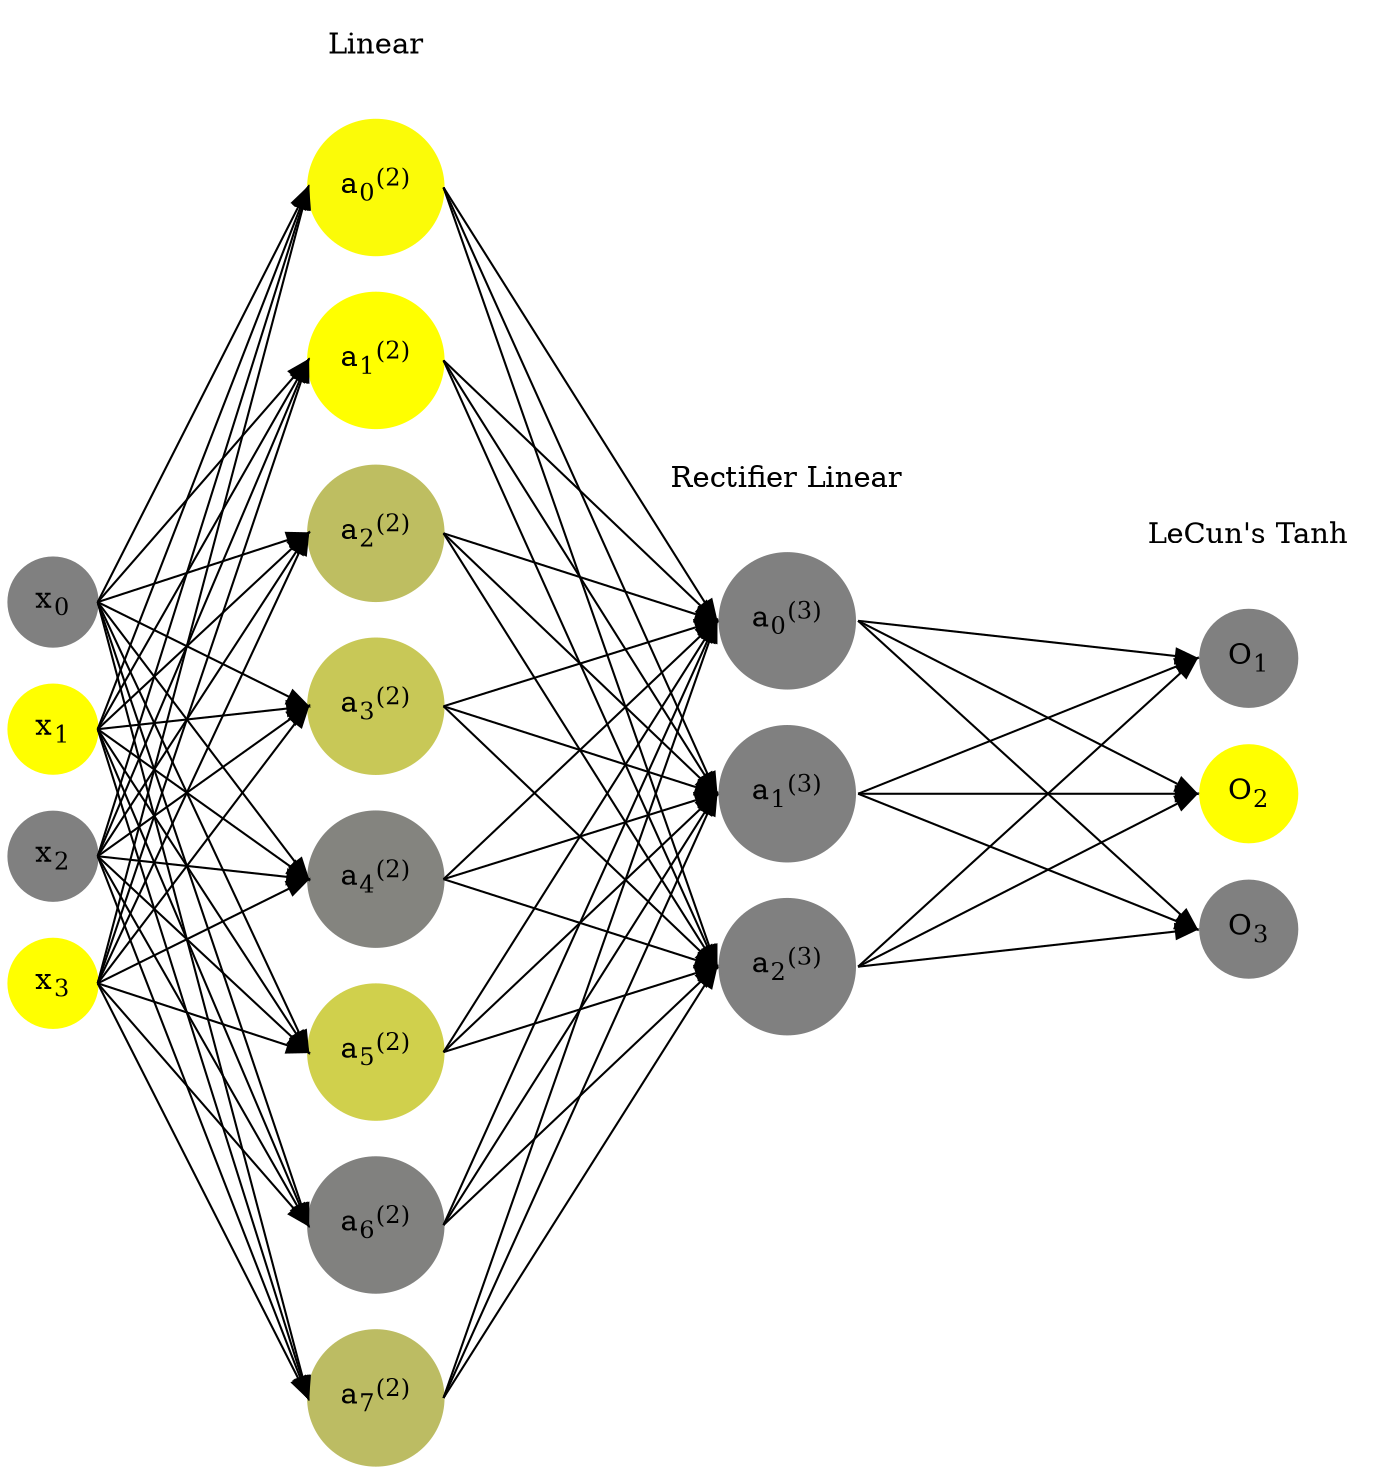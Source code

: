 digraph G {
	rankdir = LR;
	splines=false;
	edge[style=invis];
	ranksep= 1.4;
	{
	node [shape=circle, color="0.1667, 0.0, 0.5", style=filled, fillcolor="0.1667, 0.0, 0.5"];
	x0 [label=<x<sub>0</sub>>];
	}
	{
	node [shape=circle, color="0.1667, 1.0, 1.0", style=filled, fillcolor="0.1667, 1.0, 1.0"];
	x1 [label=<x<sub>1</sub>>];
	}
	{
	node [shape=circle, color="0.1667, 0.0, 0.5", style=filled, fillcolor="0.1667, 0.0, 0.5"];
	x2 [label=<x<sub>2</sub>>];
	}
	{
	node [shape=circle, color="0.1667, 1.0, 1.0", style=filled, fillcolor="0.1667, 1.0, 1.0"];
	x3 [label=<x<sub>3</sub>>];
	}
	{
	node [shape=circle, color="0.1667, 0.966027, 0.983014", style=filled, fillcolor="0.1667, 0.966027, 0.983014"];
	a02 [label=<a<sub>0</sub><sup>(2)</sup>>];
	}
	{
	node [shape=circle, color="0.1667, 2.180637, 1.590318", style=filled, fillcolor="0.1667, 2.180637, 1.590318"];
	a12 [label=<a<sub>1</sub><sup>(2)</sup>>];
	}
	{
	node [shape=circle, color="0.1667, 0.485163, 0.742581", style=filled, fillcolor="0.1667, 0.485163, 0.742581"];
	a22 [label=<a<sub>2</sub><sup>(2)</sup>>];
	}
	{
	node [shape=circle, color="0.1667, 0.565195, 0.782597", style=filled, fillcolor="0.1667, 0.565195, 0.782597"];
	a32 [label=<a<sub>3</sub><sup>(2)</sup>>];
	}
	{
	node [shape=circle, color="0.1667, 0.037672, 0.518836", style=filled, fillcolor="0.1667, 0.037672, 0.518836"];
	a42 [label=<a<sub>4</sub><sup>(2)</sup>>];
	}
	{
	node [shape=circle, color="0.1667, 0.632067, 0.816034", style=filled, fillcolor="0.1667, 0.632067, 0.816034"];
	a52 [label=<a<sub>5</sub><sup>(2)</sup>>];
	}
	{
	node [shape=circle, color="0.1667, 0.011027, 0.505514", style=filled, fillcolor="0.1667, 0.011027, 0.505514"];
	a62 [label=<a<sub>6</sub><sup>(2)</sup>>];
	}
	{
	node [shape=circle, color="0.1667, 0.470214, 0.735107", style=filled, fillcolor="0.1667, 0.470214, 0.735107"];
	a72 [label=<a<sub>7</sub><sup>(2)</sup>>];
	}
	{
	node [shape=circle, color="0.1667, 0.000000, 0.500000", style=filled, fillcolor="0.1667, 0.000000, 0.500000"];
	a03 [label=<a<sub>0</sub><sup>(3)</sup>>];
	}
	{
	node [shape=circle, color="0.1667, 0.000000, 0.500000", style=filled, fillcolor="0.1667, 0.000000, 0.500000"];
	a13 [label=<a<sub>1</sub><sup>(3)</sup>>];
	}
	{
	node [shape=circle, color="0.1667, 0.000000, 0.500000", style=filled, fillcolor="0.1667, 0.000000, 0.500000"];
	a23 [label=<a<sub>2</sub><sup>(3)</sup>>];
	}
	{
	node [shape=circle, color="0.1667, 0.0, 0.5", style=filled, fillcolor="0.1667, 0.0, 0.5"];
	O1 [label=<O<sub>1</sub>>];
	}
	{
	node [shape=circle, color="0.1667, 1.0, 1.0", style=filled, fillcolor="0.1667, 1.0, 1.0"];
	O2 [label=<O<sub>2</sub>>];
	}
	{
	node [shape=circle, color="0.1667, 0.0, 0.5", style=filled, fillcolor="0.1667, 0.0, 0.5"];
	O3 [label=<O<sub>3</sub>>];
	}
	{
	rank=same;
	x0->x1->x2->x3;
	}
	{
	rank=same;
	a02->a12->a22->a32->a42->a52->a62->a72;
	}
	{
	rank=same;
	a03->a13->a23;
	}
	{
	rank=same;
	O1->O2->O3;
	}
	l1 [shape=plaintext,label="Linear"];
	l1->a02;
	{rank=same; l1;a02};
	l2 [shape=plaintext,label="Rectifier Linear"];
	l2->a03;
	{rank=same; l2;a03};
	l3 [shape=plaintext,label="LeCun's Tanh"];
	l3->O1;
	{rank=same; l3;O1};
edge[style=solid, tailport=e, headport=w];
	{x0;x1;x2;x3} -> {a02;a12;a22;a32;a42;a52;a62;a72};
	{a02;a12;a22;a32;a42;a52;a62;a72} -> {a03;a13;a23};
	{a03;a13;a23} -> {O1,O2,O3};
}